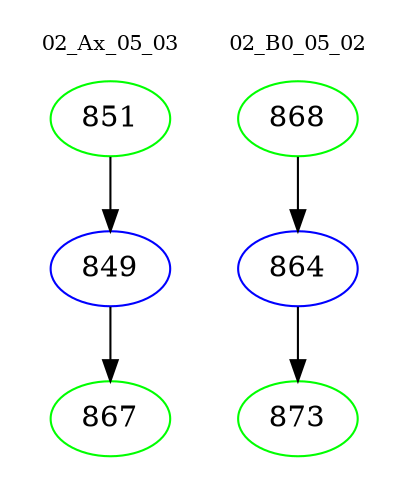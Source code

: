 digraph{
subgraph cluster_0 {
color = white
label = "02_Ax_05_03";
fontsize=10;
T0_851 [label="851", color="green"]
T0_851 -> T0_849 [color="black"]
T0_849 [label="849", color="blue"]
T0_849 -> T0_867 [color="black"]
T0_867 [label="867", color="green"]
}
subgraph cluster_1 {
color = white
label = "02_B0_05_02";
fontsize=10;
T1_868 [label="868", color="green"]
T1_868 -> T1_864 [color="black"]
T1_864 [label="864", color="blue"]
T1_864 -> T1_873 [color="black"]
T1_873 [label="873", color="green"]
}
}
